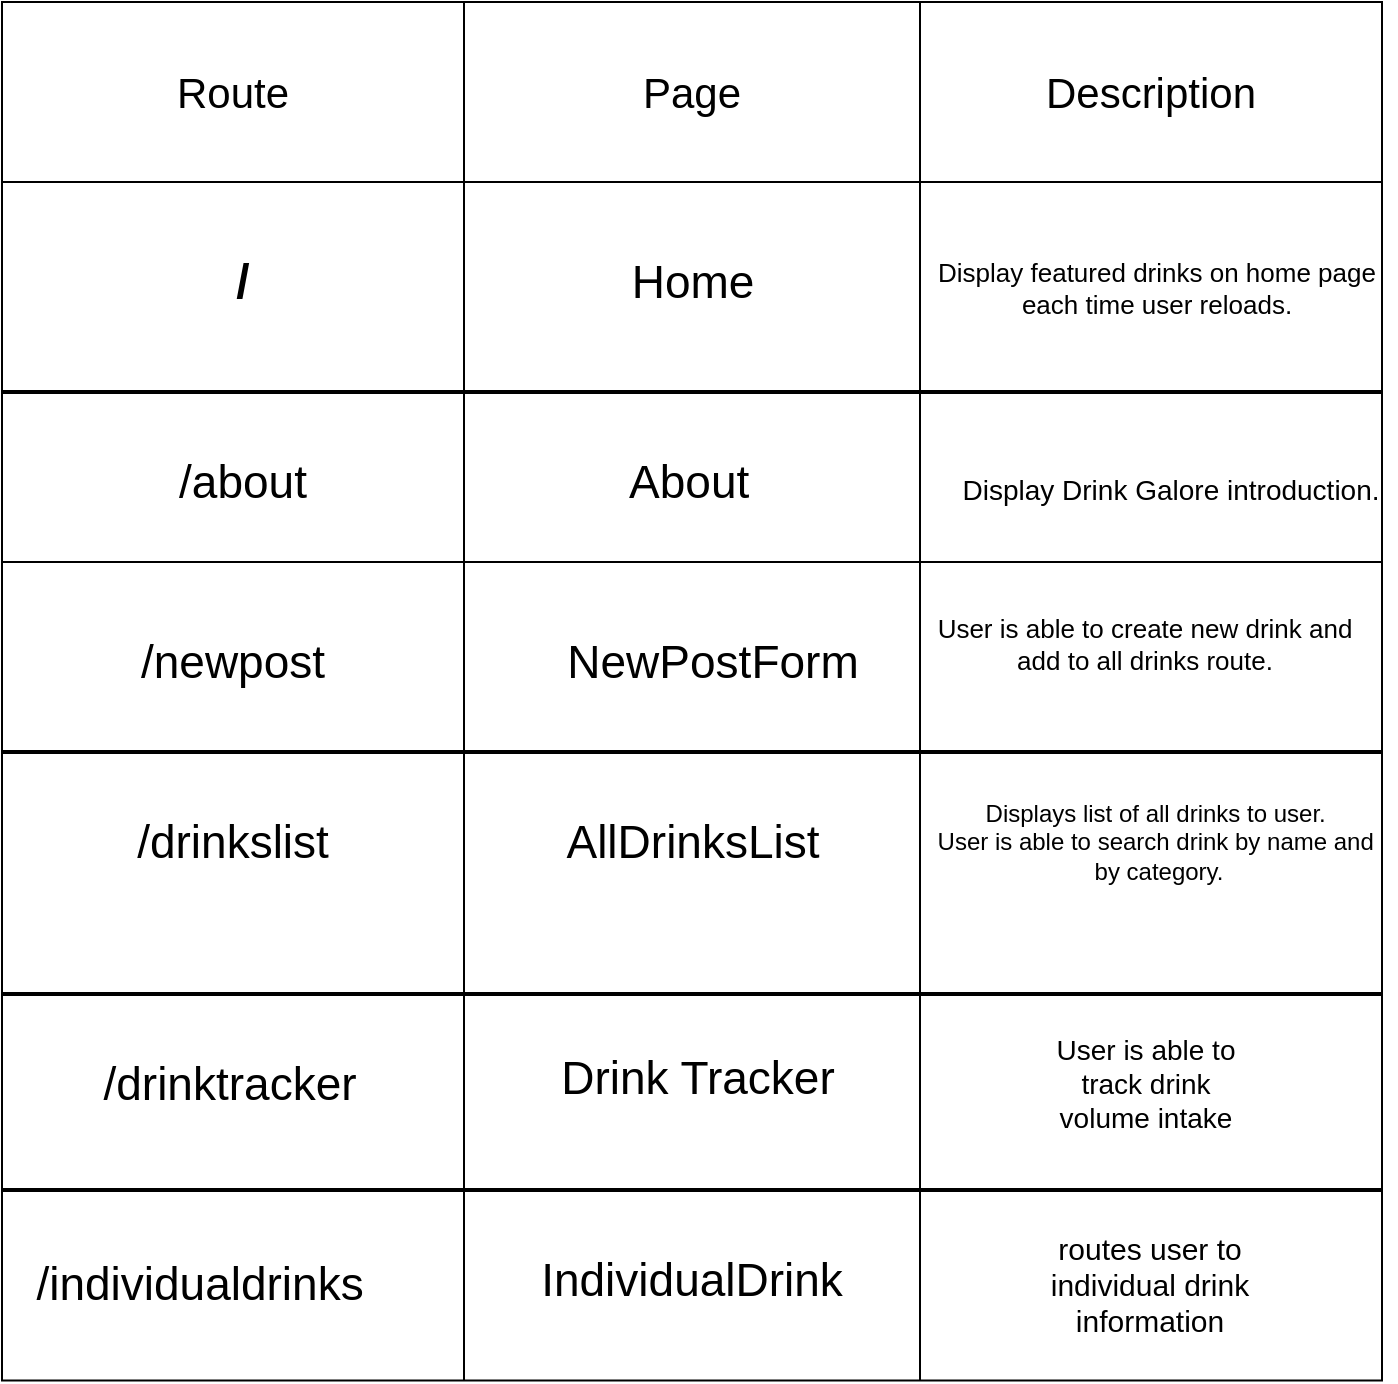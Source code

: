 <mxfile>
    <diagram id="KMcBjo04OGXmwL7UmeXN" name="Page-1">
        <mxGraphModel dx="1970" dy="981" grid="0" gridSize="10" guides="1" tooltips="1" connect="1" arrows="1" fold="1" page="1" pageScale="1" pageWidth="850" pageHeight="1100" math="0" shadow="0">
            <root>
                <mxCell id="0"/>
                <mxCell id="1" parent="0"/>
                <mxCell id="3" value="" style="shape=table;html=1;whiteSpace=wrap;startSize=0;container=1;collapsible=0;childLayout=tableLayout;fontSize=21;" parent="1" vertex="1">
                    <mxGeometry x="60" y="180" width="690" height="689.25" as="geometry"/>
                </mxCell>
                <mxCell id="4" value="" style="shape=tableRow;horizontal=0;startSize=0;swimlaneHead=0;swimlaneBody=0;top=0;left=0;bottom=0;right=0;collapsible=0;dropTarget=0;fillColor=none;points=[[0,0.5],[1,0.5]];portConstraint=eastwest;" parent="3" vertex="1">
                    <mxGeometry width="690" height="90" as="geometry"/>
                </mxCell>
                <mxCell id="5" value="Route" style="shape=partialRectangle;html=1;whiteSpace=wrap;connectable=0;fillColor=none;top=0;left=0;bottom=0;right=0;overflow=hidden;fontSize=21;" parent="4" vertex="1">
                    <mxGeometry width="231" height="90" as="geometry">
                        <mxRectangle width="231" height="90" as="alternateBounds"/>
                    </mxGeometry>
                </mxCell>
                <mxCell id="6" value="Page" style="shape=partialRectangle;html=1;whiteSpace=wrap;connectable=0;fillColor=none;top=0;left=0;bottom=0;right=0;overflow=hidden;fontSize=21;" parent="4" vertex="1">
                    <mxGeometry x="231" width="228" height="90" as="geometry">
                        <mxRectangle width="228" height="90" as="alternateBounds"/>
                    </mxGeometry>
                </mxCell>
                <mxCell id="7" value="Description" style="shape=partialRectangle;html=1;whiteSpace=wrap;connectable=0;fillColor=none;top=0;left=0;bottom=0;right=0;overflow=hidden;fontSize=21;" parent="4" vertex="1">
                    <mxGeometry x="459" width="231" height="90" as="geometry">
                        <mxRectangle width="231" height="90" as="alternateBounds"/>
                    </mxGeometry>
                </mxCell>
                <mxCell id="8" value="" style="shape=tableRow;horizontal=0;startSize=0;swimlaneHead=0;swimlaneBody=0;top=0;left=0;bottom=0;right=0;collapsible=0;dropTarget=0;fillColor=none;points=[[0,0.5],[1,0.5]];portConstraint=eastwest;" parent="3" vertex="1">
                    <mxGeometry y="90" width="690" height="190" as="geometry"/>
                </mxCell>
                <mxCell id="9" value="" style="shape=partialRectangle;html=1;whiteSpace=wrap;connectable=0;fillColor=none;top=0;left=0;bottom=0;right=0;overflow=hidden;" parent="8" vertex="1">
                    <mxGeometry width="231" height="190" as="geometry">
                        <mxRectangle width="231" height="190" as="alternateBounds"/>
                    </mxGeometry>
                </mxCell>
                <mxCell id="10" value="" style="shape=partialRectangle;html=1;whiteSpace=wrap;connectable=0;fillColor=none;top=0;left=0;bottom=0;right=0;overflow=hidden;" parent="8" vertex="1">
                    <mxGeometry x="231" width="228" height="190" as="geometry">
                        <mxRectangle width="228" height="190" as="alternateBounds"/>
                    </mxGeometry>
                </mxCell>
                <mxCell id="11" value="" style="shape=partialRectangle;html=1;whiteSpace=wrap;connectable=0;fillColor=none;top=0;left=0;bottom=0;right=0;overflow=hidden;" parent="8" vertex="1">
                    <mxGeometry x="459" width="231" height="190" as="geometry">
                        <mxRectangle width="231" height="190" as="alternateBounds"/>
                    </mxGeometry>
                </mxCell>
                <mxCell id="12" value="" style="shape=tableRow;horizontal=0;startSize=0;swimlaneHead=0;swimlaneBody=0;top=0;left=0;bottom=0;right=0;collapsible=0;dropTarget=0;fillColor=none;points=[[0,0.5],[1,0.5]];portConstraint=eastwest;" parent="3" vertex="1">
                    <mxGeometry y="280" width="690" height="409" as="geometry"/>
                </mxCell>
                <mxCell id="13" value="" style="shape=partialRectangle;html=1;whiteSpace=wrap;connectable=0;fillColor=none;top=0;left=0;bottom=0;right=0;overflow=hidden;" parent="12" vertex="1">
                    <mxGeometry width="231" height="409" as="geometry">
                        <mxRectangle width="231" height="409" as="alternateBounds"/>
                    </mxGeometry>
                </mxCell>
                <mxCell id="14" value="" style="shape=partialRectangle;html=1;whiteSpace=wrap;connectable=0;fillColor=none;top=0;left=0;bottom=0;right=0;overflow=hidden;" parent="12" vertex="1">
                    <mxGeometry x="231" width="228" height="409" as="geometry">
                        <mxRectangle width="228" height="409" as="alternateBounds"/>
                    </mxGeometry>
                </mxCell>
                <mxCell id="15" value="" style="shape=partialRectangle;html=1;whiteSpace=wrap;connectable=0;fillColor=none;top=0;left=0;bottom=0;right=0;overflow=hidden;pointerEvents=1;" parent="12" vertex="1">
                    <mxGeometry x="459" width="231" height="409" as="geometry">
                        <mxRectangle width="231" height="409" as="alternateBounds"/>
                    </mxGeometry>
                </mxCell>
                <mxCell id="17" value="" style="line;strokeWidth=2;html=1;" parent="1" vertex="1">
                    <mxGeometry x="60" y="370" width="690" height="10" as="geometry"/>
                </mxCell>
                <mxCell id="18" value="" style="line;strokeWidth=2;html=1;" parent="1" vertex="1">
                    <mxGeometry x="60" y="550" width="690" height="10" as="geometry"/>
                </mxCell>
                <mxCell id="19" value="/" style="text;strokeColor=none;fillColor=none;html=1;fontSize=24;fontStyle=1;verticalAlign=middle;align=center;" parent="1" vertex="1">
                    <mxGeometry x="130" y="300" width="100" height="40" as="geometry"/>
                </mxCell>
                <mxCell id="20" value="/about" style="text;html=1;align=center;verticalAlign=middle;resizable=0;points=[];autosize=1;strokeColor=none;fillColor=none;fontSize=23;" parent="1" vertex="1">
                    <mxGeometry x="135" y="400" width="90" height="40" as="geometry"/>
                </mxCell>
                <mxCell id="21" value="/newpost" style="text;html=1;align=center;verticalAlign=middle;resizable=0;points=[];autosize=1;strokeColor=none;fillColor=none;fontSize=23;" parent="1" vertex="1">
                    <mxGeometry x="120" y="490" width="110" height="40" as="geometry"/>
                </mxCell>
                <mxCell id="22" value="/drinkslist" style="text;html=1;align=center;verticalAlign=middle;resizable=0;points=[];autosize=1;strokeColor=none;fillColor=none;fontSize=23;" parent="1" vertex="1">
                    <mxGeometry x="118" y="580" width="114" height="40" as="geometry"/>
                </mxCell>
                <mxCell id="23" value="AllDrinksList" style="text;html=1;align=center;verticalAlign=middle;resizable=0;points=[];autosize=1;strokeColor=none;fillColor=none;fontSize=23;" parent="1" vertex="1">
                    <mxGeometry x="330" y="580" width="150" height="40" as="geometry"/>
                </mxCell>
                <mxCell id="24" value="NewPostForm" style="text;html=1;align=center;verticalAlign=middle;resizable=0;points=[];autosize=1;strokeColor=none;fillColor=none;fontSize=23;" parent="1" vertex="1">
                    <mxGeometry x="330" y="490" width="170" height="40" as="geometry"/>
                </mxCell>
                <mxCell id="25" value="&amp;nbsp; &amp;nbsp;About&lt;span style=&quot;white-space: pre;&quot;&gt;&#9;&lt;/span&gt;" style="text;html=1;align=center;verticalAlign=middle;resizable=0;points=[];autosize=1;strokeColor=none;fillColor=none;fontSize=23;" parent="1" vertex="1">
                    <mxGeometry x="340" y="400" width="130" height="40" as="geometry"/>
                </mxCell>
                <mxCell id="26" value="Home" style="text;html=1;align=center;verticalAlign=middle;resizable=0;points=[];autosize=1;strokeColor=none;fillColor=none;fontSize=23;" parent="1" vertex="1">
                    <mxGeometry x="365" y="300" width="80" height="40" as="geometry"/>
                </mxCell>
                <mxCell id="40" value="&lt;span style=&quot;font-size: 12px;&quot;&gt;Displays list of all drinks to user.&amp;nbsp;&lt;br style=&quot;font-size: 12px;&quot;&gt;User is able to search drink by name and&amp;nbsp;&lt;br style=&quot;font-size: 12px;&quot;&gt;by category.&lt;br style=&quot;font-size: 12px;&quot;&gt;&lt;/span&gt;" style="text;html=1;align=center;verticalAlign=middle;resizable=0;points=[];autosize=1;strokeColor=none;fillColor=none;fontSize=12;" parent="1" vertex="1">
                    <mxGeometry x="518" y="572.5" width="239" height="55" as="geometry"/>
                </mxCell>
                <mxCell id="41" value="User is able to create new drink and&lt;br style=&quot;font-size: 13px;&quot;&gt;add to all drinks route." style="text;html=1;align=center;verticalAlign=middle;resizable=0;points=[];autosize=1;strokeColor=none;fillColor=none;fontSize=13;" parent="1" vertex="1">
                    <mxGeometry x="518" y="479" width="225" height="43" as="geometry"/>
                </mxCell>
                <mxCell id="42" value="&lt;font style=&quot;font-size: 14px;&quot;&gt;Display Drink Galore introduction.&lt;/font&gt;" style="text;html=1;align=center;verticalAlign=middle;resizable=0;points=[];autosize=1;strokeColor=none;fillColor=none;fontSize=14;" parent="1" vertex="1">
                    <mxGeometry x="530" y="409" width="227" height="29" as="geometry"/>
                </mxCell>
                <mxCell id="43" value="&lt;span style=&quot;font-size: 13px;&quot;&gt;Display featured drinks on home page&lt;br style=&quot;font-size: 13px;&quot;&gt;each time user reloads.&lt;br style=&quot;font-size: 13px;&quot;&gt;&lt;/span&gt;" style="text;html=1;align=center;verticalAlign=middle;resizable=0;points=[];autosize=1;strokeColor=none;fillColor=none;fontSize=13;" parent="1" vertex="1">
                    <mxGeometry x="518" y="301" width="237" height="43" as="geometry"/>
                </mxCell>
                <mxCell id="44" value="" style="line;strokeWidth=2;html=1;" vertex="1" parent="1">
                    <mxGeometry x="60" y="671" width="690" height="10" as="geometry"/>
                </mxCell>
                <mxCell id="45" value="&lt;font style=&quot;font-size: 23px;&quot;&gt;/drinktracker&lt;/font&gt;" style="text;html=1;strokeColor=none;fillColor=none;align=center;verticalAlign=middle;whiteSpace=wrap;rounded=0;" vertex="1" parent="1">
                    <mxGeometry x="118" y="692" width="112" height="58" as="geometry"/>
                </mxCell>
                <mxCell id="47" value="&lt;font style=&quot;font-size: 23px;&quot;&gt;Drink Tracker&lt;/font&gt;" style="text;html=1;strokeColor=none;fillColor=none;align=center;verticalAlign=middle;whiteSpace=wrap;rounded=0;" vertex="1" parent="1">
                    <mxGeometry x="325" y="689" width="166" height="58" as="geometry"/>
                </mxCell>
                <mxCell id="48" value="&lt;font style=&quot;font-size: 14px;&quot;&gt;User is able to track drink volume intake&lt;/font&gt;" style="text;html=1;strokeColor=none;fillColor=none;align=center;verticalAlign=middle;whiteSpace=wrap;rounded=0;fontSize=14;" vertex="1" parent="1">
                    <mxGeometry x="576" y="692" width="112" height="58" as="geometry"/>
                </mxCell>
                <mxCell id="62" value="" style="line;strokeWidth=2;html=1;" vertex="1" parent="1">
                    <mxGeometry x="60" y="769" width="690" height="10" as="geometry"/>
                </mxCell>
                <mxCell id="77" value="&lt;span style=&quot;font-size: 23px;&quot;&gt;/individualdrinks&lt;/span&gt;" style="text;html=1;strokeColor=none;fillColor=none;align=center;verticalAlign=middle;whiteSpace=wrap;rounded=0;" vertex="1" parent="1">
                    <mxGeometry x="88" y="792" width="142" height="58" as="geometry"/>
                </mxCell>
                <mxCell id="78" value="&lt;span style=&quot;font-size: 23px;&quot;&gt;IndividualDrink&lt;/span&gt;" style="text;html=1;strokeColor=none;fillColor=none;align=center;verticalAlign=middle;whiteSpace=wrap;rounded=0;" vertex="1" parent="1">
                    <mxGeometry x="349" y="790" width="112" height="58" as="geometry"/>
                </mxCell>
                <mxCell id="79" value="&lt;span style=&quot;font-size: 15px;&quot;&gt;routes user to individual drink information&lt;/span&gt;" style="text;html=1;strokeColor=none;fillColor=none;align=center;verticalAlign=middle;whiteSpace=wrap;rounded=0;fontSize=15;" vertex="1" parent="1">
                    <mxGeometry x="574" y="792" width="120" height="58" as="geometry"/>
                </mxCell>
            </root>
        </mxGraphModel>
    </diagram>
</mxfile>